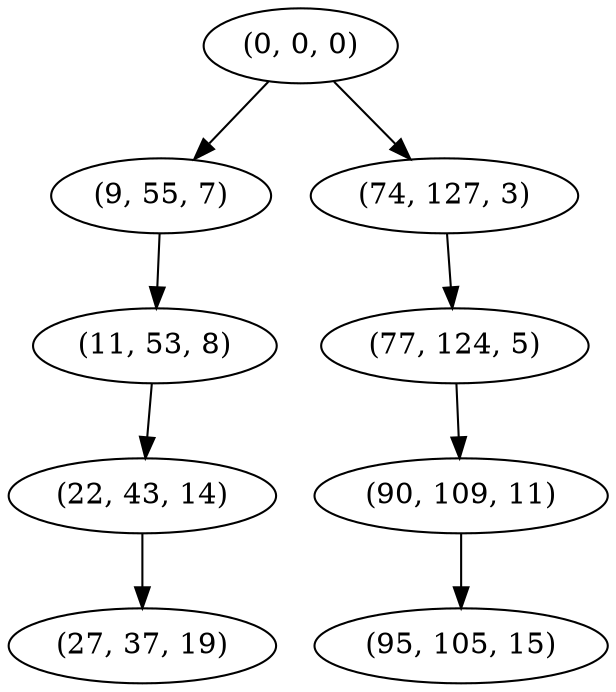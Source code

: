 digraph tree {
    "(0, 0, 0)";
    "(9, 55, 7)";
    "(11, 53, 8)";
    "(22, 43, 14)";
    "(27, 37, 19)";
    "(74, 127, 3)";
    "(77, 124, 5)";
    "(90, 109, 11)";
    "(95, 105, 15)";
    "(0, 0, 0)" -> "(9, 55, 7)";
    "(0, 0, 0)" -> "(74, 127, 3)";
    "(9, 55, 7)" -> "(11, 53, 8)";
    "(11, 53, 8)" -> "(22, 43, 14)";
    "(22, 43, 14)" -> "(27, 37, 19)";
    "(74, 127, 3)" -> "(77, 124, 5)";
    "(77, 124, 5)" -> "(90, 109, 11)";
    "(90, 109, 11)" -> "(95, 105, 15)";
}
